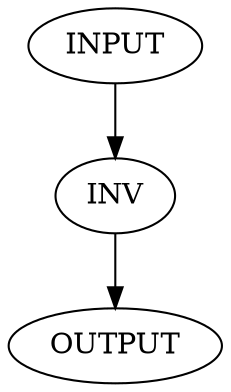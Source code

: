 digraph NAND_MOD
{
    A [label="INPUT"];
    S1 [label="OUTPUT"];

    INV1 [label="INV"];

    A -> INV1;
    INV1 -> S1;
}
